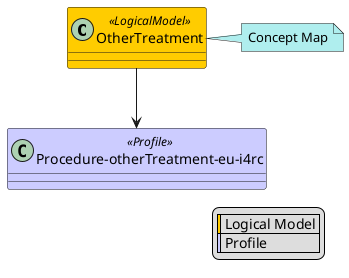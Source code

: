 @startuml
skinparam class {
    BackgroundColor<<LogicalModel>> #FFCC00
    BackgroundColor<<Profile>> #CCCCFF
}
skinparam linetype ortho
legend right
  | <#FFCC00> | Logical Model |
  | <#CCCCFF> | Profile |
endlegend
class "OtherTreatment" <<LogicalModel>> [[StructureDefinition-OtherTreatment.html]]
note right #PaleTurquoise [[ConceptMap-otherTreatment2FHIR.html]]
Concept Map
endnote
class "Procedure-otherTreatment-eu-i4rc" <<Profile>> [[StructureDefinition-Procedure-otherTreatment-eu-i4rc.html]]
"OtherTreatment" --> "Procedure-otherTreatment-eu-i4rc"
@enduml